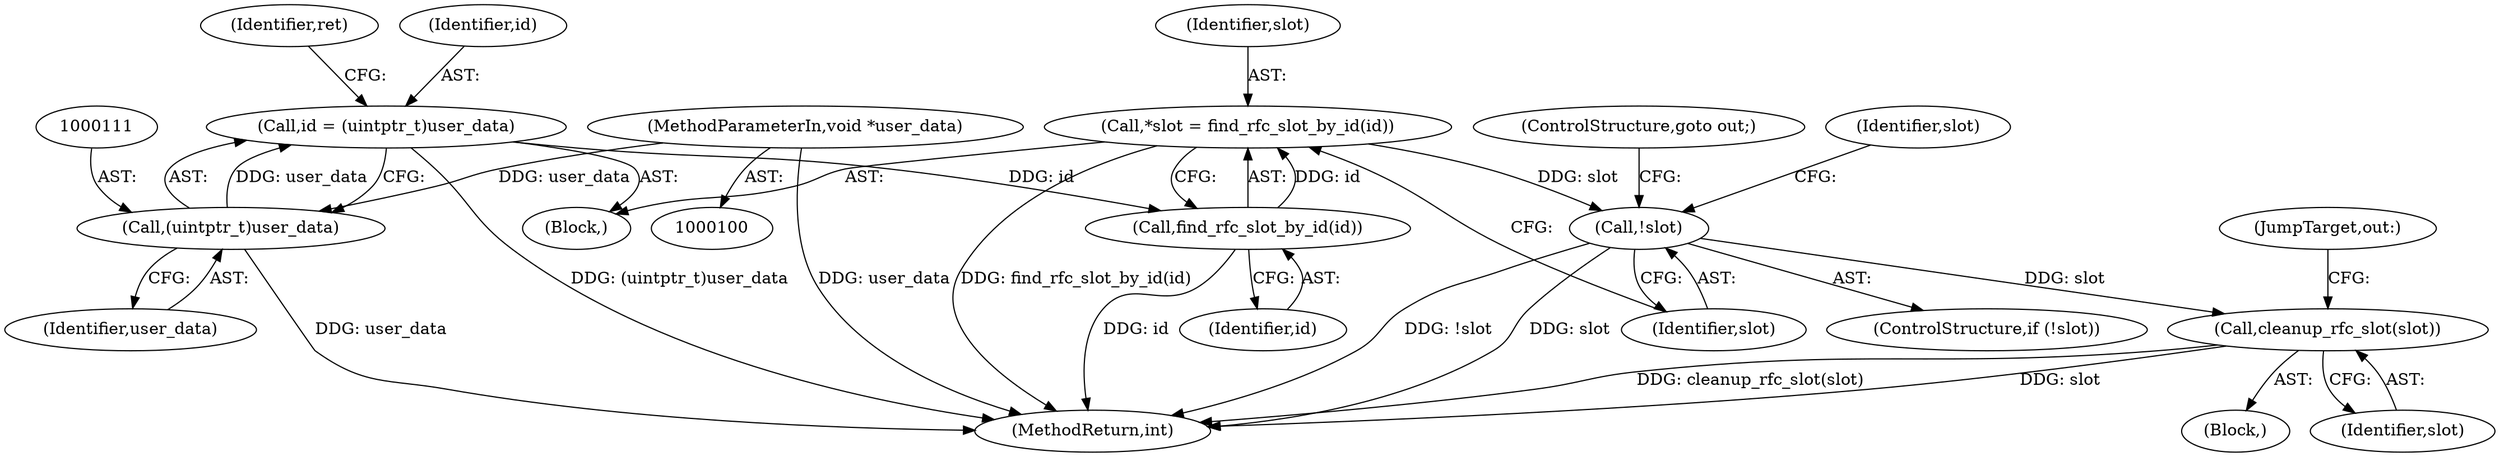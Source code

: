 digraph "0_Android_472271b153c5dc53c28beac55480a8d8434b2d5c_33@pointer" {
"1000122" [label="(Call,*slot = find_rfc_slot_by_id(id))"];
"1000124" [label="(Call,find_rfc_slot_by_id(id))"];
"1000108" [label="(Call,id = (uintptr_t)user_data)"];
"1000110" [label="(Call,(uintptr_t)user_data)"];
"1000101" [label="(MethodParameterIn,void *user_data)"];
"1000127" [label="(Call,!slot)"];
"1000153" [label="(Call,cleanup_rfc_slot(slot))"];
"1000108" [label="(Call,id = (uintptr_t)user_data)"];
"1000109" [label="(Identifier,id)"];
"1000125" [label="(Identifier,id)"];
"1000101" [label="(MethodParameterIn,void *user_data)"];
"1000110" [label="(Call,(uintptr_t)user_data)"];
"1000115" [label="(Identifier,ret)"];
"1000144" [label="(Block,)"];
"1000127" [label="(Call,!slot)"];
"1000124" [label="(Call,find_rfc_slot_by_id(id))"];
"1000129" [label="(ControlStructure,goto out;)"];
"1000123" [label="(Identifier,slot)"];
"1000112" [label="(Identifier,user_data)"];
"1000128" [label="(Identifier,slot)"];
"1000161" [label="(MethodReturn,int)"];
"1000134" [label="(Identifier,slot)"];
"1000155" [label="(JumpTarget,out:)"];
"1000122" [label="(Call,*slot = find_rfc_slot_by_id(id))"];
"1000103" [label="(Block,)"];
"1000154" [label="(Identifier,slot)"];
"1000126" [label="(ControlStructure,if (!slot))"];
"1000153" [label="(Call,cleanup_rfc_slot(slot))"];
"1000122" -> "1000103"  [label="AST: "];
"1000122" -> "1000124"  [label="CFG: "];
"1000123" -> "1000122"  [label="AST: "];
"1000124" -> "1000122"  [label="AST: "];
"1000128" -> "1000122"  [label="CFG: "];
"1000122" -> "1000161"  [label="DDG: find_rfc_slot_by_id(id)"];
"1000124" -> "1000122"  [label="DDG: id"];
"1000122" -> "1000127"  [label="DDG: slot"];
"1000124" -> "1000125"  [label="CFG: "];
"1000125" -> "1000124"  [label="AST: "];
"1000124" -> "1000161"  [label="DDG: id"];
"1000108" -> "1000124"  [label="DDG: id"];
"1000108" -> "1000103"  [label="AST: "];
"1000108" -> "1000110"  [label="CFG: "];
"1000109" -> "1000108"  [label="AST: "];
"1000110" -> "1000108"  [label="AST: "];
"1000115" -> "1000108"  [label="CFG: "];
"1000108" -> "1000161"  [label="DDG: (uintptr_t)user_data"];
"1000110" -> "1000108"  [label="DDG: user_data"];
"1000110" -> "1000112"  [label="CFG: "];
"1000111" -> "1000110"  [label="AST: "];
"1000112" -> "1000110"  [label="AST: "];
"1000110" -> "1000161"  [label="DDG: user_data"];
"1000101" -> "1000110"  [label="DDG: user_data"];
"1000101" -> "1000100"  [label="AST: "];
"1000101" -> "1000161"  [label="DDG: user_data"];
"1000127" -> "1000126"  [label="AST: "];
"1000127" -> "1000128"  [label="CFG: "];
"1000128" -> "1000127"  [label="AST: "];
"1000129" -> "1000127"  [label="CFG: "];
"1000134" -> "1000127"  [label="CFG: "];
"1000127" -> "1000161"  [label="DDG: !slot"];
"1000127" -> "1000161"  [label="DDG: slot"];
"1000127" -> "1000153"  [label="DDG: slot"];
"1000153" -> "1000144"  [label="AST: "];
"1000153" -> "1000154"  [label="CFG: "];
"1000154" -> "1000153"  [label="AST: "];
"1000155" -> "1000153"  [label="CFG: "];
"1000153" -> "1000161"  [label="DDG: slot"];
"1000153" -> "1000161"  [label="DDG: cleanup_rfc_slot(slot)"];
}
